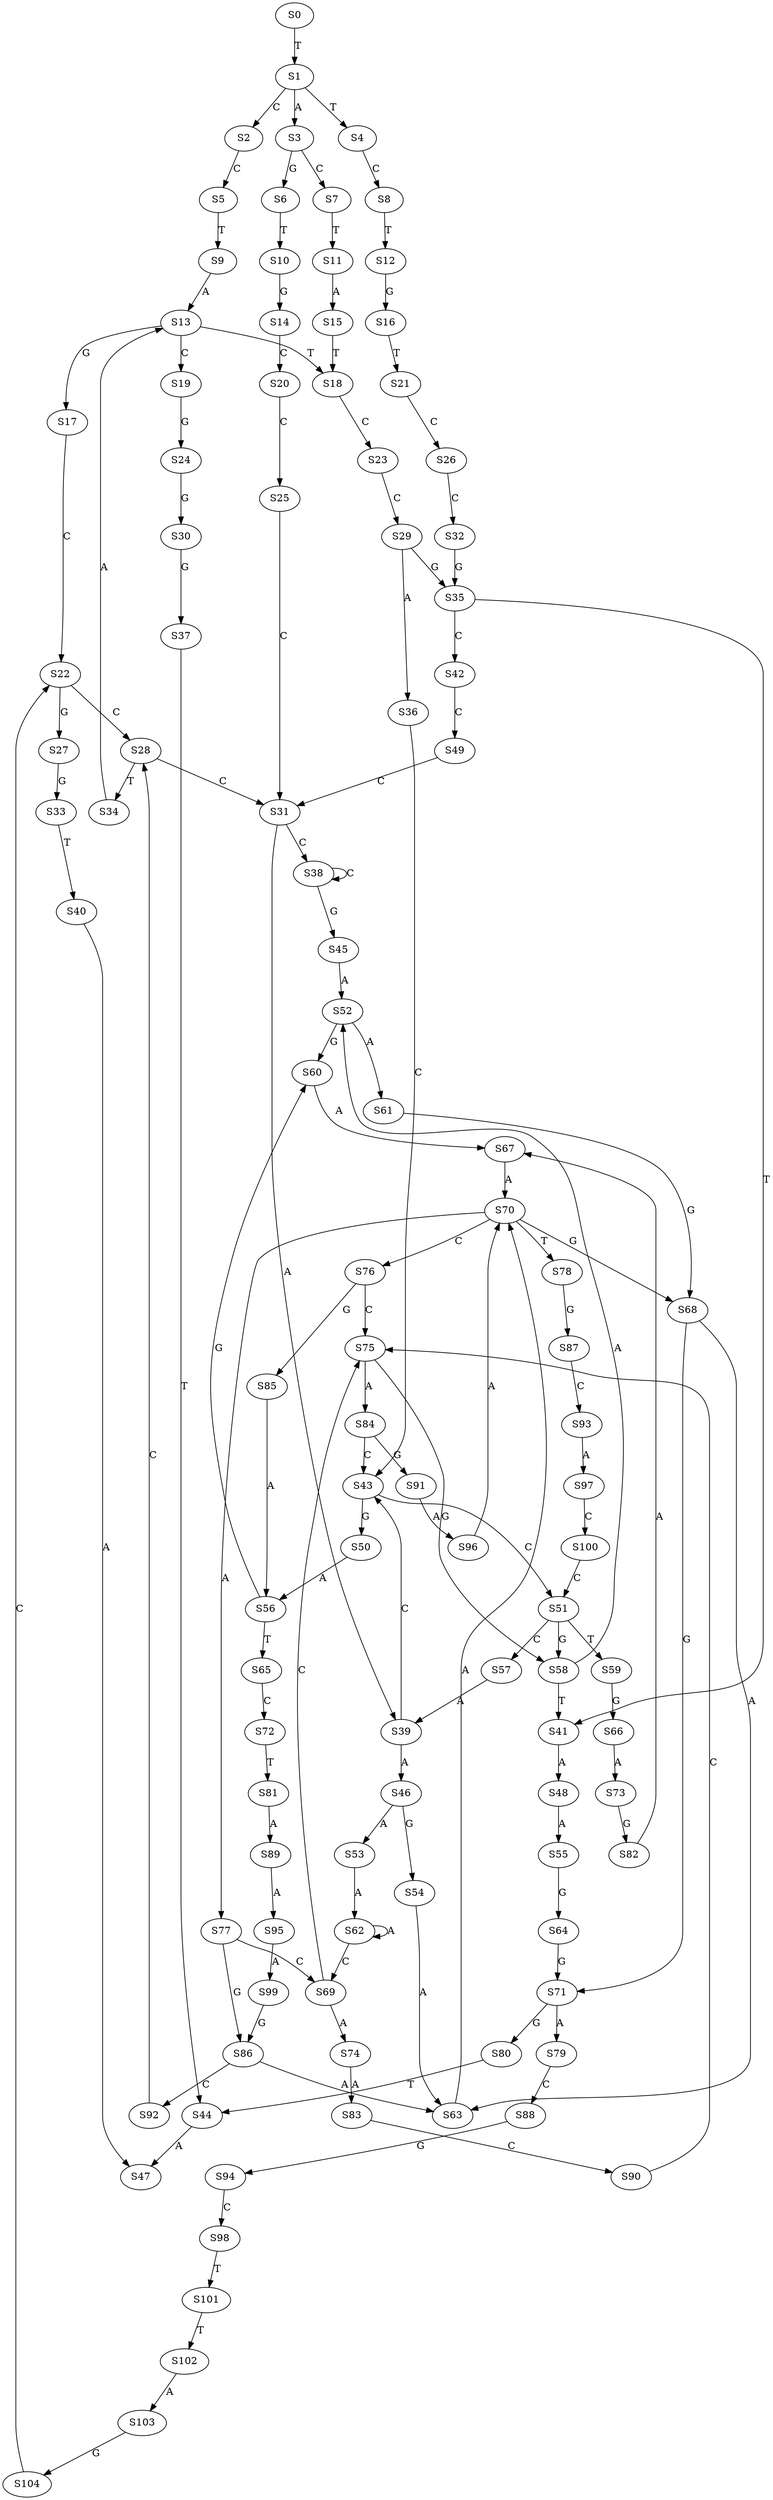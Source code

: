 strict digraph  {
	S0 -> S1 [ label = T ];
	S1 -> S2 [ label = C ];
	S1 -> S3 [ label = A ];
	S1 -> S4 [ label = T ];
	S2 -> S5 [ label = C ];
	S3 -> S6 [ label = G ];
	S3 -> S7 [ label = C ];
	S4 -> S8 [ label = C ];
	S5 -> S9 [ label = T ];
	S6 -> S10 [ label = T ];
	S7 -> S11 [ label = T ];
	S8 -> S12 [ label = T ];
	S9 -> S13 [ label = A ];
	S10 -> S14 [ label = G ];
	S11 -> S15 [ label = A ];
	S12 -> S16 [ label = G ];
	S13 -> S17 [ label = G ];
	S13 -> S18 [ label = T ];
	S13 -> S19 [ label = C ];
	S14 -> S20 [ label = C ];
	S15 -> S18 [ label = T ];
	S16 -> S21 [ label = T ];
	S17 -> S22 [ label = C ];
	S18 -> S23 [ label = C ];
	S19 -> S24 [ label = G ];
	S20 -> S25 [ label = C ];
	S21 -> S26 [ label = C ];
	S22 -> S27 [ label = G ];
	S22 -> S28 [ label = C ];
	S23 -> S29 [ label = C ];
	S24 -> S30 [ label = G ];
	S25 -> S31 [ label = C ];
	S26 -> S32 [ label = C ];
	S27 -> S33 [ label = G ];
	S28 -> S31 [ label = C ];
	S28 -> S34 [ label = T ];
	S29 -> S35 [ label = G ];
	S29 -> S36 [ label = A ];
	S30 -> S37 [ label = G ];
	S31 -> S38 [ label = C ];
	S31 -> S39 [ label = A ];
	S32 -> S35 [ label = G ];
	S33 -> S40 [ label = T ];
	S34 -> S13 [ label = A ];
	S35 -> S41 [ label = T ];
	S35 -> S42 [ label = C ];
	S36 -> S43 [ label = C ];
	S37 -> S44 [ label = T ];
	S38 -> S45 [ label = G ];
	S38 -> S38 [ label = C ];
	S39 -> S46 [ label = A ];
	S39 -> S43 [ label = C ];
	S40 -> S47 [ label = A ];
	S41 -> S48 [ label = A ];
	S42 -> S49 [ label = C ];
	S43 -> S50 [ label = G ];
	S43 -> S51 [ label = C ];
	S44 -> S47 [ label = A ];
	S45 -> S52 [ label = A ];
	S46 -> S53 [ label = A ];
	S46 -> S54 [ label = G ];
	S48 -> S55 [ label = A ];
	S49 -> S31 [ label = C ];
	S50 -> S56 [ label = A ];
	S51 -> S57 [ label = C ];
	S51 -> S58 [ label = G ];
	S51 -> S59 [ label = T ];
	S52 -> S60 [ label = G ];
	S52 -> S61 [ label = A ];
	S53 -> S62 [ label = A ];
	S54 -> S63 [ label = A ];
	S55 -> S64 [ label = G ];
	S56 -> S60 [ label = G ];
	S56 -> S65 [ label = T ];
	S57 -> S39 [ label = A ];
	S58 -> S41 [ label = T ];
	S58 -> S52 [ label = A ];
	S59 -> S66 [ label = G ];
	S60 -> S67 [ label = A ];
	S61 -> S68 [ label = G ];
	S62 -> S69 [ label = C ];
	S62 -> S62 [ label = A ];
	S63 -> S70 [ label = A ];
	S64 -> S71 [ label = G ];
	S65 -> S72 [ label = C ];
	S66 -> S73 [ label = A ];
	S67 -> S70 [ label = A ];
	S68 -> S71 [ label = G ];
	S68 -> S63 [ label = A ];
	S69 -> S74 [ label = A ];
	S69 -> S75 [ label = C ];
	S70 -> S68 [ label = G ];
	S70 -> S76 [ label = C ];
	S70 -> S77 [ label = A ];
	S70 -> S78 [ label = T ];
	S71 -> S79 [ label = A ];
	S71 -> S80 [ label = G ];
	S72 -> S81 [ label = T ];
	S73 -> S82 [ label = G ];
	S74 -> S83 [ label = A ];
	S75 -> S84 [ label = A ];
	S75 -> S58 [ label = G ];
	S76 -> S75 [ label = C ];
	S76 -> S85 [ label = G ];
	S77 -> S86 [ label = G ];
	S77 -> S69 [ label = C ];
	S78 -> S87 [ label = G ];
	S79 -> S88 [ label = C ];
	S80 -> S44 [ label = T ];
	S81 -> S89 [ label = A ];
	S82 -> S67 [ label = A ];
	S83 -> S90 [ label = C ];
	S84 -> S43 [ label = C ];
	S84 -> S91 [ label = G ];
	S85 -> S56 [ label = A ];
	S86 -> S92 [ label = C ];
	S86 -> S63 [ label = A ];
	S87 -> S93 [ label = C ];
	S88 -> S94 [ label = G ];
	S89 -> S95 [ label = A ];
	S90 -> S75 [ label = C ];
	S91 -> S96 [ label = A ];
	S92 -> S28 [ label = C ];
	S93 -> S97 [ label = A ];
	S94 -> S98 [ label = C ];
	S95 -> S99 [ label = A ];
	S96 -> S70 [ label = A ];
	S97 -> S100 [ label = C ];
	S98 -> S101 [ label = T ];
	S99 -> S86 [ label = G ];
	S100 -> S51 [ label = C ];
	S101 -> S102 [ label = T ];
	S102 -> S103 [ label = A ];
	S103 -> S104 [ label = G ];
	S104 -> S22 [ label = C ];
}
